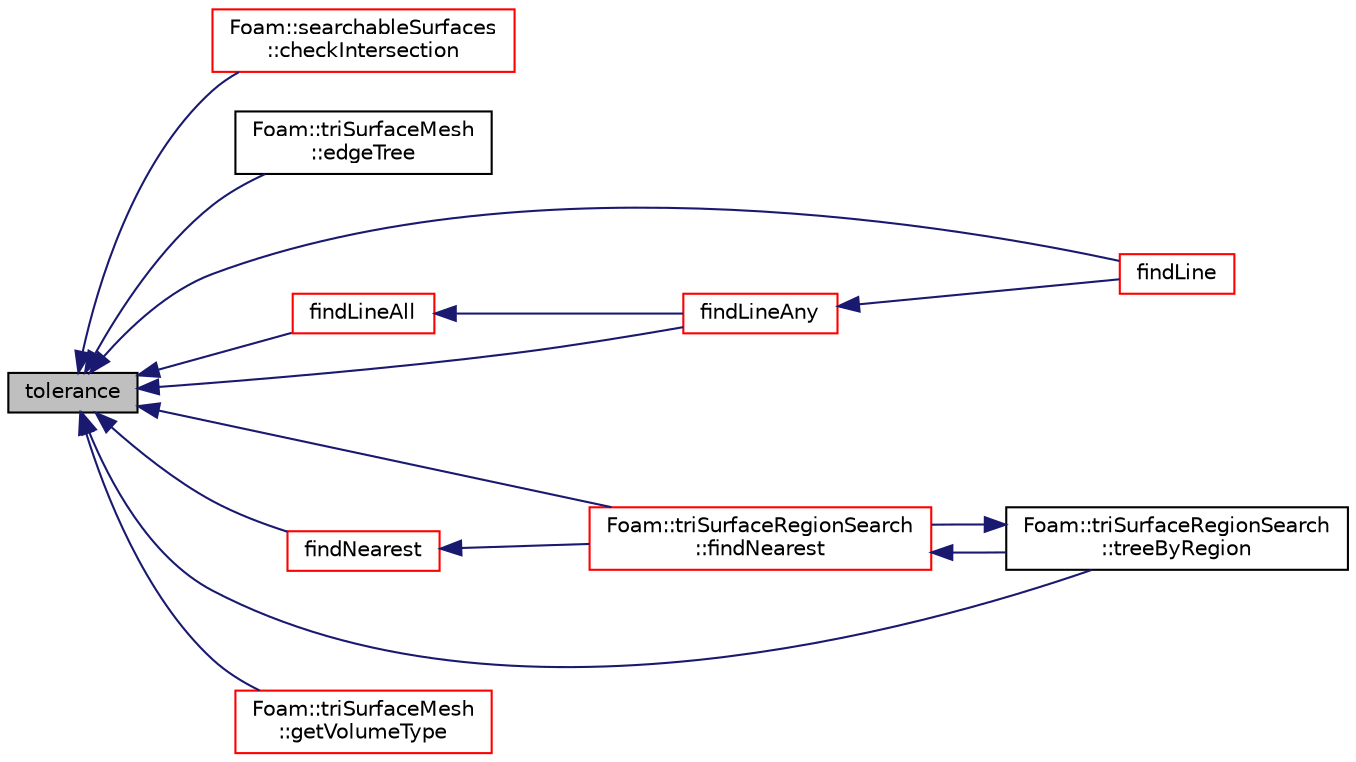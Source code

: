 digraph "tolerance"
{
  bgcolor="transparent";
  edge [fontname="Helvetica",fontsize="10",labelfontname="Helvetica",labelfontsize="10"];
  node [fontname="Helvetica",fontsize="10",shape=record];
  rankdir="LR";
  Node1 [label="tolerance",height=0.2,width=0.4,color="black", fillcolor="grey75", style="filled", fontcolor="black"];
  Node1 -> Node2 [dir="back",color="midnightblue",fontsize="10",style="solid",fontname="Helvetica"];
  Node2 [label="Foam::searchableSurfaces\l::checkIntersection",height=0.2,width=0.4,color="red",URL="$a02342.html#a3c12c8cf462e900ac8c4fdb541feb09c",tooltip="Do surfaces self-intersect or intersect others. "];
  Node1 -> Node3 [dir="back",color="midnightblue",fontsize="10",style="solid",fontname="Helvetica"];
  Node3 [label="Foam::triSurfaceMesh\l::edgeTree",height=0.2,width=0.4,color="black",URL="$a02780.html#aa2b0d45cdd2fbb256015a30db986413b",tooltip="Demand driven construction of octree for boundary edges. "];
  Node1 -> Node4 [dir="back",color="midnightblue",fontsize="10",style="solid",fontname="Helvetica"];
  Node4 [label="findLine",height=0.2,width=0.4,color="red",URL="$a02785.html#ac71b2acb91df3be52297b1f97959953c"];
  Node1 -> Node5 [dir="back",color="midnightblue",fontsize="10",style="solid",fontname="Helvetica"];
  Node5 [label="findLineAll",height=0.2,width=0.4,color="red",URL="$a02785.html#ae3174da13b793587320737d1ab97100f",tooltip="Calculate all intersections from start to end. "];
  Node5 -> Node6 [dir="back",color="midnightblue",fontsize="10",style="solid",fontname="Helvetica"];
  Node6 [label="findLineAny",height=0.2,width=0.4,color="red",URL="$a02785.html#aa3cd6e214f97d8b3763c8c16324c0ad2"];
  Node6 -> Node4 [dir="back",color="midnightblue",fontsize="10",style="solid",fontname="Helvetica"];
  Node1 -> Node6 [dir="back",color="midnightblue",fontsize="10",style="solid",fontname="Helvetica"];
  Node1 -> Node7 [dir="back",color="midnightblue",fontsize="10",style="solid",fontname="Helvetica"];
  Node7 [label="Foam::triSurfaceRegionSearch\l::findNearest",height=0.2,width=0.4,color="red",URL="$a02784.html#a69bcd34d73a8f4c3073df951738cfc2a",tooltip="Find the nearest point on the surface out of the regions. "];
  Node7 -> Node8 [dir="back",color="midnightblue",fontsize="10",style="solid",fontname="Helvetica"];
  Node8 [label="Foam::triSurfaceRegionSearch\l::treeByRegion",height=0.2,width=0.4,color="black",URL="$a02784.html#ac02de27ce5f8e8275ab114f72875c760",tooltip="Demand driven construction of octree for each region. "];
  Node8 -> Node7 [dir="back",color="midnightblue",fontsize="10",style="solid",fontname="Helvetica"];
  Node1 -> Node9 [dir="back",color="midnightblue",fontsize="10",style="solid",fontname="Helvetica"];
  Node9 [label="findNearest",height=0.2,width=0.4,color="red",URL="$a02785.html#a3864c7f687eea314d6badbec877ec4dd"];
  Node9 -> Node7 [dir="back",color="midnightblue",fontsize="10",style="solid",fontname="Helvetica"];
  Node1 -> Node10 [dir="back",color="midnightblue",fontsize="10",style="solid",fontname="Helvetica"];
  Node10 [label="Foam::triSurfaceMesh\l::getVolumeType",height=0.2,width=0.4,color="red",URL="$a02780.html#a841fec7c9618319def0abf8af87b96d4",tooltip="Determine type (inside/outside/mixed) for point. unknown if. "];
  Node1 -> Node8 [dir="back",color="midnightblue",fontsize="10",style="solid",fontname="Helvetica"];
}
